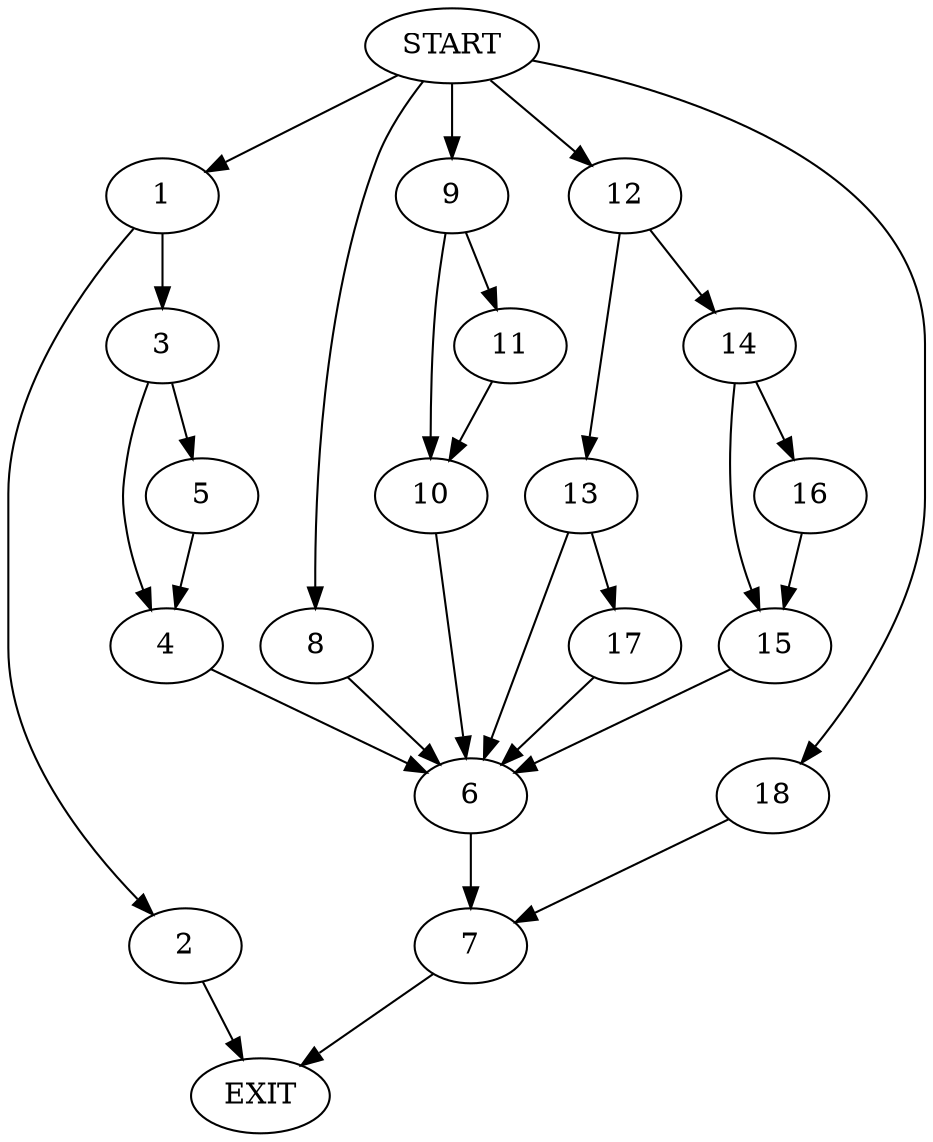digraph {
0 [label="START"]
19 [label="EXIT"]
0 -> 1
1 -> 2
1 -> 3
2 -> 19
3 -> 4
3 -> 5
5 -> 4
4 -> 6
6 -> 7
0 -> 8
8 -> 6
0 -> 9
9 -> 10
9 -> 11
11 -> 10
10 -> 6
0 -> 12
12 -> 13
12 -> 14
14 -> 15
14 -> 16
13 -> 6
13 -> 17
17 -> 6
16 -> 15
15 -> 6
7 -> 19
0 -> 18
18 -> 7
}

